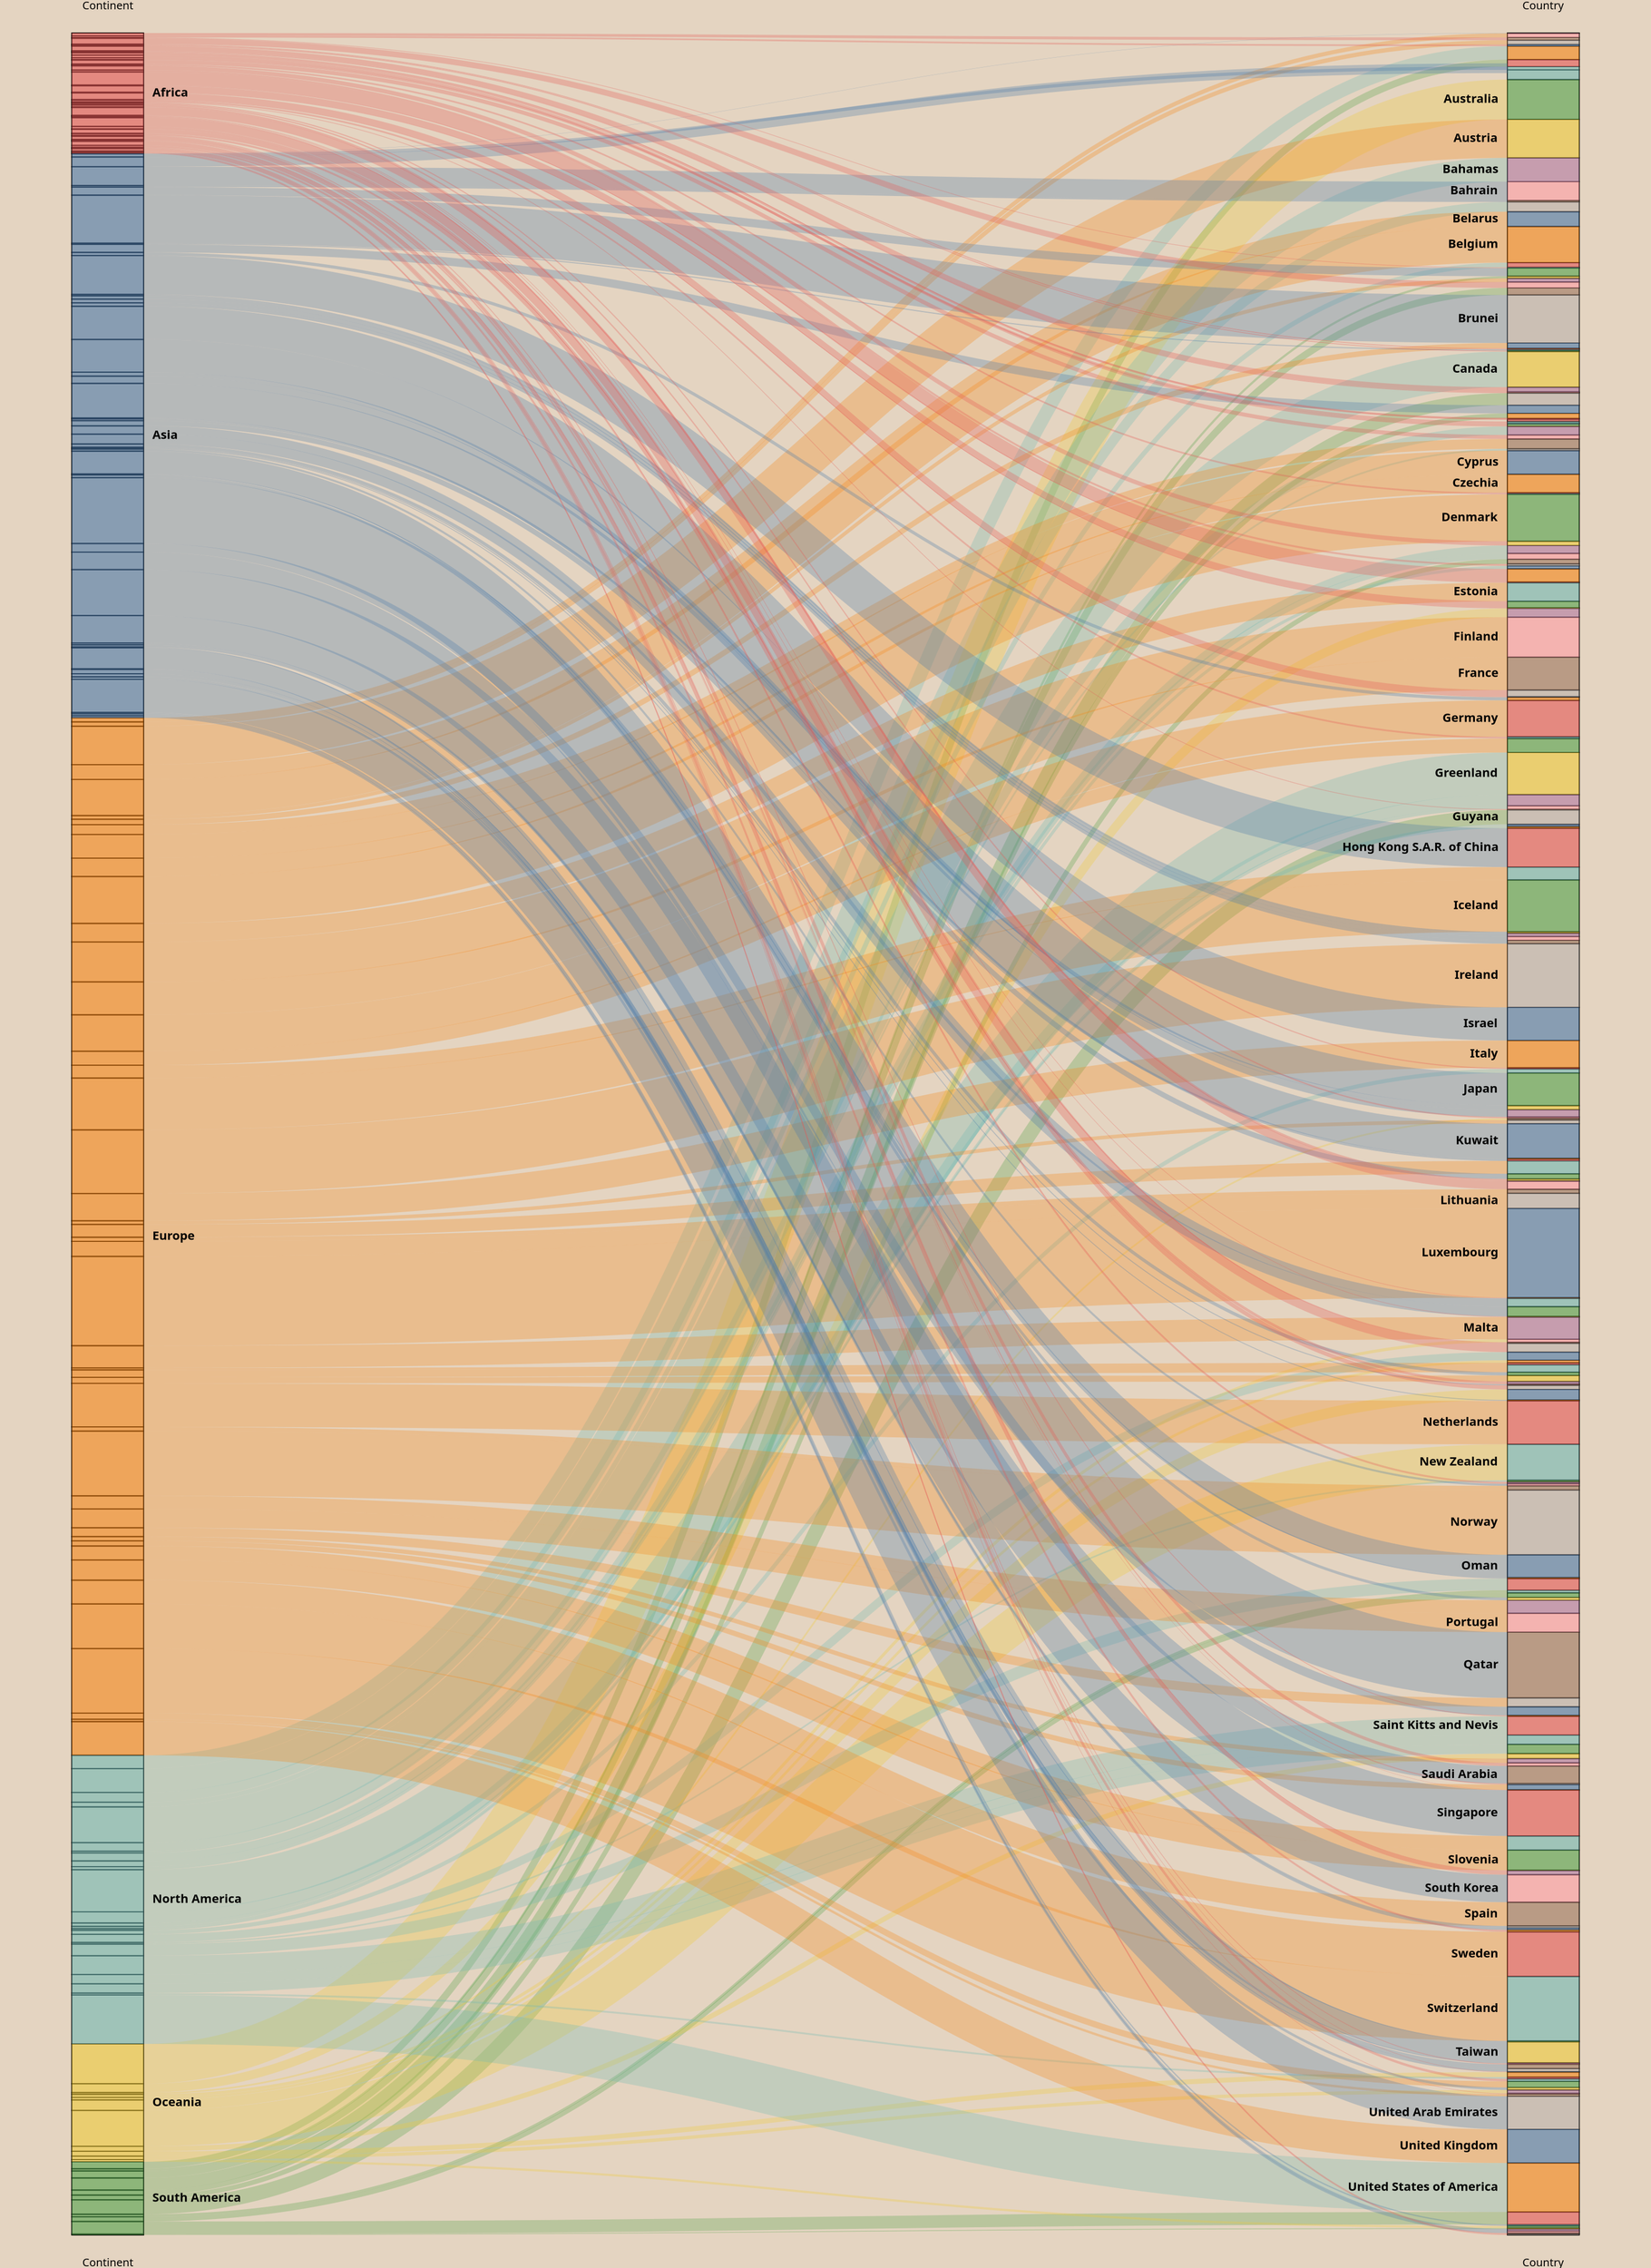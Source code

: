 {   "//citation": "Codes below are referred to https://stackoverflow.com/questions/66387154/sankey-diagram-alluvial-diagram-in-vega-lite",
    "$schema": "https://vega.github.io/schema/vega/v5.json",
    "height": 2000,
    "width": 1500,
    "config": {
        "title": {"fontSize": 20},
        "background": "rgb(228, 212, 193)"
    },
    "data": [
      {
        "name": "rawData",
        "values": [
            {"stk1": "Asia", "stk2": "Afghanistan", "doc_count": 368},
            {"stk1": "Europe", "stk2": "Albania", "doc_count": 5350},
            {"stk1": "Africa", "stk2": "Algeria", "doc_count": 3600},
            {"stk1": "Europe", "stk2": "Andorra", "doc_count": 5562},
            {"stk1": "Africa", "stk2": "Angola", "doc_count": 2232},
            {"stk1": "North America", "stk2": "Antigua and Barbuda", "doc_count": 17293},
            {"stk1": "South America", "stk2": "Argentina", "doc_count": 9100},
            {"stk1": "Asia", "stk2": "Armenia", "doc_count": 12619},
            {"stk1": "Asia", "stk2": "Armenia", "doc_count": 4200},
            {"stk1": "Oceania", "stk2": "Australia", "doc_count": 51600},
            {"stk1": "Europe", "stk2": "Austria", "doc_count": 49800},
            {"stk1": "North America", "stk2": "Bahamas", "doc_count": 30846},
            {"stk1": "Asia", "stk2": "Bahrain", "doc_count": 24300},
            {"stk1": "Asia", "stk2": "Bangladesh", "doc_count": 1990},
            {"stk1": "North America", "stk2": "Barbados", "doc_count": 12655},
            {"stk1": "Europe", "stk2": "Belarus", "doc_count": 19186},
            {"stk1": "Europe", "stk2": "Belgium", "doc_count": 46800},
            {"stk1": "North America", "stk2": "Belize", "doc_count": 6121},
            {"stk1": "Africa", "stk2": "Benin", "doc_count": 900},
            {"stk1": "Asia", "stk2": "Bhutan", "doc_count": 10551},
            {"stk1": "South America", "stk2": "Bolivia", "doc_count": 2800},
            {"stk1": "Europe", "stk2": "Bosnia and Herzegovina", "doc_count": 4760},
            {"stk1": "Africa", "stk2": "Botswana", "doc_count": 7590},
            {"stk1": "South America", "stk2": "Brazil", "doc_count": 9130},
            {"stk1": "Asia", "stk2": "Brunei", "doc_count": 62200},
            {"stk1": "Europe", "stk2": "Bulgaria", "doc_count": 7000},
            {"stk1": "Africa", "stk2": "Burkina Faso", "doc_count": 660},
            {"stk1": "Africa", "stk2": "Burundi", "doc_count": 731},
            {"stk1": "Asia", "stk2": "Cambodia", "doc_count": 1380},
            {"stk1": "Africa", "stk2": "Cameroon", "doc_count": 1300},
            {"stk1": "North America", "stk2": "Canada", "doc_count": 46240},
            {"stk1": "Africa", "stk2": "Cape Verde", "doc_count": 6045},
            {"stk1": "Africa", "stk2": "Central African Rep.", "doc_count": 936},
            {"stk1": "Africa", "stk2": "Chad", "doc_count": 720},
            {"stk1": "South America", "stk2": "Chile", "doc_count": 15650},
            {"stk1": "Asia", "stk2": "China", "doc_count": 10600},
            {"stk1": "South America", "stk2": "Colombia", "doc_count": 6530},
            {"stk1": "Africa", "stk2": "Comoros", "doc_count": 2989},
            {"stk1": "Africa", "stk2": "Comoros", "doc_count": 930},
            {"stk1": "Africa", "stk2": "Congo", "doc_count": 3433},
            {"stk1": "Africa", "stk2": "Congo (Brazzaville)", "doc_count": 2310},
            {"stk1": "Africa", "stk2": "Congo (Kinshasa)", "doc_count": 680},
            {"stk1": "North America", "stk2": "Costa Rica", "doc_count": 11100},
            {"stk1": "Africa", "stk2": "Cote d'Ivoire", "doc_count": 5181},
            {"stk1": "Europe", "stk2": "Croatia", "doc_count": 12740},
            {"stk1": "North America", "stk2": "Cuba", "doc_count": 2325},
            {"stk1": "Europe", "stk2": "Cyprus", "doc_count": 30690},
            {"stk1": "Europe", "stk2": "Czechia", "doc_count": 23760},
            {"stk1": "Africa", "stk2": "Dem. Rep. Congo", "doc_count": 1158},
            {"stk1": "Africa", "stk2": "Democratic Republic of Congo", "doc_count": 1082},
            {"stk1": "Europe", "stk2": "Denmark", "doc_count": 60790},
            {"stk1": "Africa", "stk2": "Djibouti", "doc_count": 5481},
            {"stk1": "North America", "stk2": "Dominica", "doc_count": 10288},
            {"stk1": "North America", "stk2": "Dominican Republic", "doc_count": 7450},
            {"stk1": "South America", "stk2": "Ecuador", "doc_count": 6150},
            {"stk1": "Africa", "stk2": "Egypt", "doc_count": 2480},
            {"stk1": "North America", "stk2": "El Salvador", "doc_count": 3930},
            {"stk1": "Africa", "stk2": "Equatorial Guinea", "doc_count": 17007},
            {"stk1": "Africa", "stk2": "Eritrea", "doc_count": 889},
            {"stk1": "Europe", "stk2": "Estonia", "doc_count": 24000},
            {"stk1": "Africa", "stk2": "Eswatini", "doc_count": 8404},
            {"stk1": "Africa", "stk2": "Ethiopia", "doc_count": 850},
            {"stk1": "Oceania", "stk2": "Fiji", "doc_count": 11450},
            {"stk1": "Europe", "stk2": "Finland", "doc_count": 51750},
            {"stk1": "Europe", "stk2": "France", "doc_count": 42670},
            {"stk1": "Africa", "stk2": "Gabon", "doc_count": 8590},
            {"stk1": "Africa", "stk2": "Gambia", "doc_count": 700},
            {"stk1": "Asia", "stk2": "Georgia", "doc_count": 4040},
            {"stk1": "Europe", "stk2": "Germany", "doc_count": 47190},
            {"stk1": "Africa", "stk2": "Ghana", "doc_count": 2260},
            {"stk1": "Europe", "stk2": "Greece", "doc_count": 18090},
            {"stk1": "North America", "stk2": "Greenland", "doc_count": 54571},
            {"stk1": "North America", "stk2": "Grenada", "doc_count": 14488},
            {"stk1": "North America", "stk2": "Guatemala", "doc_count": 4350},
            {"stk1": "Africa", "stk2": "Guinea", "doc_count": 980},
            {"stk1": "South America", "stk2": "Guyana", "doc_count": 18679},
            {"stk1": "North America", "stk2": "Haiti", "doc_count": 2934},
            {"stk1": "North America", "stk2": "Honduras", "doc_count": 2150},
            {"stk1": "Asia", "stk2": "Hong Kong S.A.R. of China", "doc_count": 50330},
            {"stk1": "Europe", "stk2": "Hungary", "doc_count": 16600},
            {"stk1": "Europe", "stk2": "Iceland", "doc_count": 67210},
            {"stk1": "Asia", "stk2": "India", "doc_count": 1890},
            {"stk1": "Asia", "stk2": "Indonesia", "doc_count": 4230},
            {"stk1": "Asia", "stk2": "Iran", "doc_count": 4860},
            {"stk1": "Asia", "stk2": "Iraq", "doc_count": 4450},
            {"stk1": "Europe", "stk2": "Ireland", "doc_count": 82440},
            {"stk1": "Asia", "stk2": "Israel", "doc_count": 42990},
            {"stk1": "Europe", "stk2": "Italy", "doc_count": 35310},
            {"stk1": "Africa", "stk2": "Ivory Coast", "doc_count": 1520},
            {"stk1": "North America", "stk2": "Jamaica", "doc_count": 5240},
            {"stk1": "Asia", "stk2": "Japan", "doc_count": 42360},
            {"stk1": "Asia", "stk2": "Jordan", "doc_count": 5180},
            {"stk1": "Asia", "stk2": "Kazakhstan", "doc_count": 9360},
            {"stk1": "Africa", "stk2": "Kenya", "doc_count": 1790},
            {"stk1": "Oceania", "stk2": "Kiribati", "doc_count": 2259},
            {"stk1": "Europe", "stk2": "Kosovo", "doc_count": 4720},
            {"stk1": "Asia", "stk2": "Kuwait", "doc_count": 44847},
            {"stk1": "Asia", "stk2": "Kyrgyzstan", "doc_count": 1230},
            {"stk1": "Asia", "stk2": "Laos", "doc_count": 2250},
            {"stk1": "Europe", "stk2": "Latvia", "doc_count": 16610},
            {"stk1": "Asia", "stk2": "Lebanon", "doc_count": 6720},
            {"stk1": "Africa", "stk2": "Lesotho", "doc_count": 2316},
            {"stk1": "Africa", "stk2": "Liberia", "doc_count": 700},
            {"stk1": "Africa", "stk2": "Libya", "doc_count": 10282},
            {"stk1": "Europe", "stk2": "Liechtenstein", "doc_count": 5299},
            {"stk1": "Europe", "stk2": "Lithuania", "doc_count": 19520},
            {"stk1": "Europe", "stk2": "Luxembourg", "doc_count": 115700},
            {"stk1": "Africa", "stk2": "Madagascar", "doc_count": 460},
            {"stk1": "Africa", "stk2": "Malawi", "doc_count": 380},
            {"stk1": "Asia", "stk2": "Malaysia", "doc_count": 10750},
            {"stk1": "Asia", "stk2": "Maldives", "doc_count": 12744},
            {"stk1": "Africa", "stk2": "Mali", "doc_count": 780},
            {"stk1": "Europe", "stk2": "Malta", "doc_count": 28760},
            {"stk1": "Oceania", "stk2": "Marshall Islands", "doc_count": 3932},
            {"stk1": "Africa", "stk2": "Mauritania", "doc_count": 1330},
            {"stk1": "Africa", "stk2": "Mauritius", "doc_count": 11340},
            {"stk1": "North America", "stk2": "Mexico", "doc_count": 10530},
            {"stk1": "Oceania", "stk2": "Micronesia", "doc_count": 3368},
            {"stk1": "Europe", "stk2": "Moldova", "doc_count": 2540},
            {"stk1": "Europe", "stk2": "Monaco", "doc_count": 9669},
            {"stk1": "Asia", "stk2": "Mongolia", "doc_count": 4200},
            {"stk1": "Europe", "stk2": "Montenegro", "doc_count": 7810},
            {"stk1": "Africa", "stk2": "Morocco", "doc_count": 3140},
            {"stk1": "Africa", "stk2": "Mozambique", "doc_count": 520},
            {"stk1": "Asia", "stk2": "Myanmar", "doc_count": 1270},
            {"stk1": "Africa", "stk2": "Namibia", "doc_count": 5320},
            {"stk1": "Oceania", "stk2": "Nauru", "doc_count": 13594},
            {"stk1": "Asia", "stk2": "Nepal", "doc_count": 1130},
            {"stk1": "Europe", "stk2": "Netherlands", "doc_count": 56390},
            {"stk1": "Oceania", "stk2": "New Zealand", "doc_count": 46470},
            {"stk1": "North America", "stk2": "Nicaragua", "doc_count": 2110},
            {"stk1": "Africa", "stk2": "Niger", "doc_count": 360},
            {"stk1": "Africa", "stk2": "Nigeria", "doc_count": 2230},
            {"stk1": "Asia", "stk2": "North Korea", "doc_count": 2635},
            {"stk1": "Europe", "stk2": "North Macedonia", "doc_count": 5470},
            {"stk1": "Europe", "stk2": "Norway", "doc_count": 83910},
            {"stk1": "Asia", "stk2": "Oman", "doc_count": 29502},
            {"stk1": "Asia", "stk2": "Pakistan", "doc_count": 1310},
            {"stk1": "North America", "stk2": "Panama", "doc_count": 15110},
            {"stk1": "South America", "stk2": "Paraguay", "doc_count": 3320},
            {"stk1": "South America", "stk2": "Peru", "doc_count": 6030},
            {"stk1": "Asia", "stk2": "Philippines", "doc_count": 3580},
            {"stk1": "Europe", "stk2": "Poland", "doc_count": 16940},
            {"stk1": "Europe", "stk2": "Portugal", "doc_count": 24370},
            {"stk1": "Asia", "stk2": "Qatar", "doc_count": 85290},
            {"stk1": "Europe", "stk2": "Romania", "doc_count": 11430},
            {"stk1": "Asia", "stk2": "Russia", "doc_count": 11170},
            {"stk1": "Africa", "stk2": "S. Sudan", "doc_count": 1156},
            {"stk1": "North America", "stk2": "Saint Kitts and Nevis", "doc_count": 24319},
            {"stk1": "North America", "stk2": "Saint Lucia", "doc_count": 12048},
            {"stk1": "North America", "stk2": "Saint Vincent and the Grenadines", "doc_count": 12044},
            {"stk1": "Oceania", "stk2": "Samoa", "doc_count": 6416},
            {"stk1": "Europe", "stk2": "San Marino", "doc_count": 5569},
            {"stk1": "Africa", "stk2": "Sao Tome and Principe", "doc_count": 4051},
            {"stk1": "Asia", "stk2": "Saudi Arabia", "doc_count": 22650},
            {"stk1": "Africa", "stk2": "Senegal", "doc_count": 1430},
            {"stk1": "Europe", "stk2": "Serbia", "doc_count": 6630},
            {"stk1": "Africa", "stk2": "Sierra Leone", "doc_count": 490},
            {"stk1": "Asia", "stk2": "Singapore", "doc_count": 59520},
            {"stk1": "Europe", "stk2": "Slovakia", "doc_count": 18160},
            {"stk1": "Europe", "stk2": "Slovenia", "doc_count": 26170},
            {"stk1": "Africa", "stk2": "Somalia", "doc_count": 447},
            {"stk1": "Africa", "stk2": "South Africa", "doc_count": 5380},
            {"stk1": "Asia", "stk2": "South Korea", "doc_count": 35620},
            {"stk1": "Europe", "stk2": "Spain", "doc_count": 30760},
            {"stk1": "Asia", "stk2": "Sri Lanka", "doc_count": 2330},
            {"stk1": "Asia", "stk2": "State of Palestine", "doc_count": 2690},
            {"stk1": "Africa", "stk2": "Sudan", "doc_count": 2526},
            {"stk1": "Europe", "stk2": "Sweden", "doc_count": 57850},
            {"stk1": "Europe", "stk2": "Switzerland", "doc_count": 83580},
            {"stk1": "Asia", "stk2": "Syria", "doc_count": 1152},
            {"stk1": "Asia", "stk2": "Taiwan", "doc_count": 27170},
            {"stk1": "Asia", "stk2": "Tajikistan", "doc_count": 890},
            {"stk1": "Africa", "stk2": "Tanzania", "doc_count": 1020},
            {"stk1": "Asia", "stk2": "Thailand", "doc_count": 5610},
            {"stk1": "Asia", "stk2": "Timor-Leste", "doc_count": 3925},
            {"stk1": "Africa", "stk2": "Togo", "doc_count": 630},
            {"stk1": "Oceania", "stk2": "Tonga", "doc_count": 6346},
            {"stk1": "North America", "stk2": "Trinidad and Tobago", "doc_count": 2372},
            {"stk1": "Africa", "stk2": "Tunisia", "doc_count": 3160},
            {"stk1": "Europe", "stk2": "Turkey", "doc_count": 7970},
            {"stk1": "Asia", "stk2": "Turkmenistan", "doc_count": 3232},
            {"stk1": "Oceania", "stk2": "Tuvalu", "doc_count": 4411},
            {"stk1": "Africa", "stk2": "Uganda", "doc_count": 700},
            {"stk1": "Europe", "stk2": "Ukraine", "doc_count": 3070},
            {"stk1": "Asia", "stk2": "United Arab Emirates", "doc_count": 42810},
            {"stk1": "Europe", "stk2": "United Kingdom", "doc_count": 43620},
            {"stk1": "North America", "stk2": "United States of America", "doc_count": 63420},
            {"stk1": "South America", "stk2": "Uruguay", "doc_count": 16290},
            {"stk1": "Asia", "stk2": "Uzbekistan", "doc_count": 1760},
            {"stk1": "Oceania", "stk2": "Vanuatu", "doc_count": 2854},
            {"stk1": "South America", "stk2": "Venezuela", "doc_count": 1180},
            {"stk1": "Asia", "stk2": "Vietnam", "doc_count": 2660},
            {"stk1": "Asia", "stk2": "Yemen", "doc_count": 2630},
            {"stk1": "Africa", "stk2": "Zambia", "doc_count": 1260},
            {"stk1": "Africa", "stk2": "Zimbabwe", "doc_count": 1200}
        ],
        "transform": [
          {"type": "formula", "expr": "datum.stk1", "as": "stk1"},
          {"type": "formula", "expr": "datum.stk2", "as": "stk2"},
          {"type": "formula", "expr": "datum.doc_count", "as": "size"}
        ]
      },
      {
        "name": "nodes",
        "source": "rawData",
        "transform": [
          {
            "type": "filter",
            "expr": "!groupSelector || groupSelector.stk1 == datum.stk1 || groupSelector.stk2 == datum.stk2"
          },
          {"type": "formula", "expr": "datum.stk1+datum.stk2", "as": "key"},
          {"type": "fold", "fields": ["stk1", "stk2"], "as": ["stack", "grpId"]},
          {
            "type": "formula",
            "expr": "datum.stack == 'stk1' ? datum.stk1+' '+datum.stk2 : datum.stk2+' '+datum.stk1",
            "as": "sortField"
          },
          {
            "type": "stack",
            "groupby": ["stack"],
            "sort": {"field": "sortField", "order": "descending"},
            "field": "size"
          },
          {"type": "formula", "expr": "(datum.y0+datum.y1)/2", "as": "yc"}
        ]
      },
      {
        "name": "groups",
        "source": "nodes",
        "transform": [
          {
            "type": "aggregate",
            "groupby": ["stack", "grpId"],
            "fields": ["size"],
            "ops": ["sum"],
            "as": ["total"]
          },
          {
            "type": "stack",
            "groupby": ["stack"],
            "sort": {"field": "grpId", "order": "descending"},
            "field": "total"
          },
          {"type": "formula", "expr": "scale('y', datum.y0)", "as": "scaledY0"},
          {"type": "formula", "expr": "scale('y', datum.y1)", "as": "scaledY1"},
          {
            "type": "formula",
            "expr": "datum.stack == 'stk1'",
            "as": "rightLabel"
          },
          {
            "type": "formula",
            "expr": "datum.total/domain('y')[1]",
            "as": "percentage"
          }
        ]
      },
      {
        "name": "destinationNodes",
        "source": "nodes",
        "transform": [{"type": "filter", "expr": "datum.stack == 'stk2'"}]
      },
      {
        "name": "edges",
        "source": "nodes",
        "transform": [
          {"type": "filter", "expr": "datum.stack == 'stk1'"},
          {
            "type": "lookup",
            "from": "destinationNodes",
            "key": "key",
            "fields": ["key"],
            "as": ["target"]
          },
          {
            "type": "linkpath",
            "orient": "horizontal",
            "shape": "diagonal",
            "sourceY": {"expr": "scale('y', datum.yc)"},
            "sourceX": {"expr": "scale('x', 'stk1') + bandwidth('x')"},
            "targetY": {"expr": "scale('y', datum.target.yc)"},
            "targetX": {"expr": "scale('x', 'stk2')"}
          },
          {
            "type": "formula",
            "expr": "range('y')[0]-scale('y', datum.size)",
            "as": "strokeWidth"
          },
          {
            "type": "formula",
            "expr": "datum.size/domain('y')[1]",
            "as": "percentage"
          }
        ]
      }
    ],
    "scales": [
      {
        "name": "x",
        "type": "band",
        "range": "width",
        "domain": ["stk1", "stk2"],
        "paddingOuter": 0.05,
        "paddingInner": 0.95
      },
      {
        "name": "y",
        "type": "linear",
        "range": "height",
        "domain": {"data": "nodes", "field": "y1"}
      },
      {
          "name": "color",
          "type": "ordinal",
          "range": "category",
          "domain": {"data": "rawData", "fields": ["stk1", "stk2"]}
        },
      {
        "name": "stackNames",
        "type": "ordinal",
        "range": ["Continent", "Country"],
        "domain": ["stk1", "stk2"]
      }
    ],
    "axes": [
      {
        "orient": "bottom",
        "scale": "x",
        "domain": false,
        "ticks": false,
        "labelPadding": 20,
        "encode": {
          "labels": {
            "update": {
              "text": {
                "scale": "stackNames",
                "field": "value",
                "fontWeight": "bold",
                "fontSize": 14
              }
            }
          }
        }
      },
      {
        "orient": "top",
        "scale": "x",
        "domain": false,
        "ticks": false,
        "labelPadding": 20,
        "encode": {
          "labels": {
            "update": {
              "text": {
                "scale": "stackNames",
                "field": "value",
                "fontWeight": "bold",
                "fontSize": 14
              }
            }
          }
        }
      },
      {
        "orient": "left",
        "scale": "y",
        "labels": false,
        "domain": false,
        "ticks": false
      }
    ],
    "marks": [
      {
        "type": "rect",
        "from": {"data": "nodes"},
        "encode": {
          "enter": {
            "stroke": {"value": "#000"},
            "strokeWidth": {"value": 1},
            "width": {"scale": "x", "band": 1},
            "x": {"scale": "x", "field": "stack"},
            "y": {"field": "y0", "scale": "y"},
            "y2": {"field": "y1", "scale": "y"}
          }
        }
      },
      {
        "type": "path",
        "name": "edgeMark",
        "from": {"data": "edges"},
        "clip": true,
        "encode": {
          "update": {
            "stroke": [
              {
                "test": "groupSelector && groupSelector.stack=='stk1'",
                "scale":"color",
                "field": "stk2"
              },
              {"scale": "color","field":"stk1"}
            ],
            "strokeWidth": {"field": "strokeWidth"},
            "path": {"field": "path"},
            "strokeOpacity": {
              "signal": "!groupSelector && (groupHover.stk1 == datum.stk1 || groupHover.stk2 == datum.stk2) ? 0.9 : 0.3"
            },
            "zindex": {
              "signal": "!groupSelector && (groupHover.stk1 == datum.stk1 || groupHover.stk2 == datum.stk2) ? 1 : 0"
            },
            "tooltip": {
              "signal": "datum.stk1 + ' → ' + datum.stk2 + '  $' + format(datum.size, ',.0f') + ' USD  (' + format(datum.percentage, '.1%') + ')'"
            }
          },
          "hover": {"strokeOpacity": {"value": 1}}
        }
      },
      {
        "type": "rect",
        "name": "groupMark",
        "from": {"data": "groups"},
        "encode": {
          "enter": {
            "fill": {"scale": "color","field":"grpId"},
            "width": {"scale": "x", "band": 1}
          },
          "update": {
            "x": {"scale": "x", "field": "stack"},
            "y": {"field": "scaledY0"},
            "y2": {"field": "scaledY1"},
            "fillOpacity": {"value": 0.6},
            "tooltip": {
              "signal": "datum.grpId + '   $' + format(datum.total, ',.0f') + ' USD  (' + format(datum.percentage, '.1%') + ')'"
            }
          },
          "hover": {"fillOpacity": {"value": 1}}
        }
      },
      {
        "type": "text",
        "from": {"data": "groups"},
        "interactive": false,
        "encode": {
          "update": {
            "x": {
              "signal": "scale('x', datum.stack) + (datum.rightLabel ? bandwidth('x') + 8 : -8)"
            },
            "yc": {"signal": "(datum.scaledY0 + datum.scaledY1)/2"},
            "align": {"signal": "datum.rightLabel ? 'left' : 'right'"},
            "baseline": {"value": "middle"},
            "fontWeight": {"value": "bold"},
            "text": {
              "signal": "abs(datum.scaledY0-datum.scaledY1) > 13 ? datum.grpId : ''"
            }
          }
        }
      },
      {
        "type": "group",
        "data": [
          {
            "name": "dataForShowAll",
            "values": [{}],
            "transform": [{"type": "filter", "expr": "groupSelector"}]
          }
        ],
        "encode": {
          "enter": {
            "xc": {"signal": "width/2"},
            "y": {"value": 30},
            "width": {"value": 80},
            "height": {"value": 30}
          }
        },
        "marks": [
          {
            "type": "group",
            "name": "groupReset",
            "from": {"data": "dataForShowAll"},
            "encode": {
              "enter": {
                "cornerRadius": {"value": 6},
                "fill": {"value": "#f5f5f5"},
                "stroke": {"value": "#c1c1c1"},
                "strokeWidth": {"value": 2},
                "height": {"field": {"group": "height"}},
                "width": {"field": {"group": "width"}}
              },
              "update": {"opacity": {"value": 1}},
              "hover": {"opacity": {"value": 0.7}}
            },
            "marks": [
              {
                "type": "text",
                "interactive": false,
                "encode": {
                  "enter": {
                    "xc": {"field": {"group": "width"}, "mult": 0.5},
                    "yc": {
                      "field": {"group": "height"},
                      "mult": 0.5,
                      "offset": 2
                    },
                    "align": {"value": "center"},
                    "baseline": {"value": "middle"},
                    "fontWeight": {"value": "bold"},
                    "text": {"value": "Show All"}
                  }
                }
              }
            ]
          }
        ]
      }
    ],
    "signals": [
      {
        "name": "groupHover",
        "value": {},
        "on": [
          {
            "events": "@groupMark:mouseover",
            "update": "{stk1:datum.stack=='stk1' && datum.grpId, stk2:datum.stack=='stk2' && datum.grpId}"
          },
          {"events": "mouseout", "update": "{}"}
        ]
      },
      {
        "name": "groupSelector",
        "value": false,
        "on": [
          {
            "events": "@groupMark:click!",
            "update": "{stack:datum.stack, stk1:datum.stack=='stk1' && datum.grpId, stk2:datum.stack=='stk2' && datum.grpId}"
          },
          {
            "events": [
              {"type": "click", "markname": "groupReset"},
              {"type": "dblclick"}
            ],
            "update": "false"
          }
        ]
      }
    ]
  }
